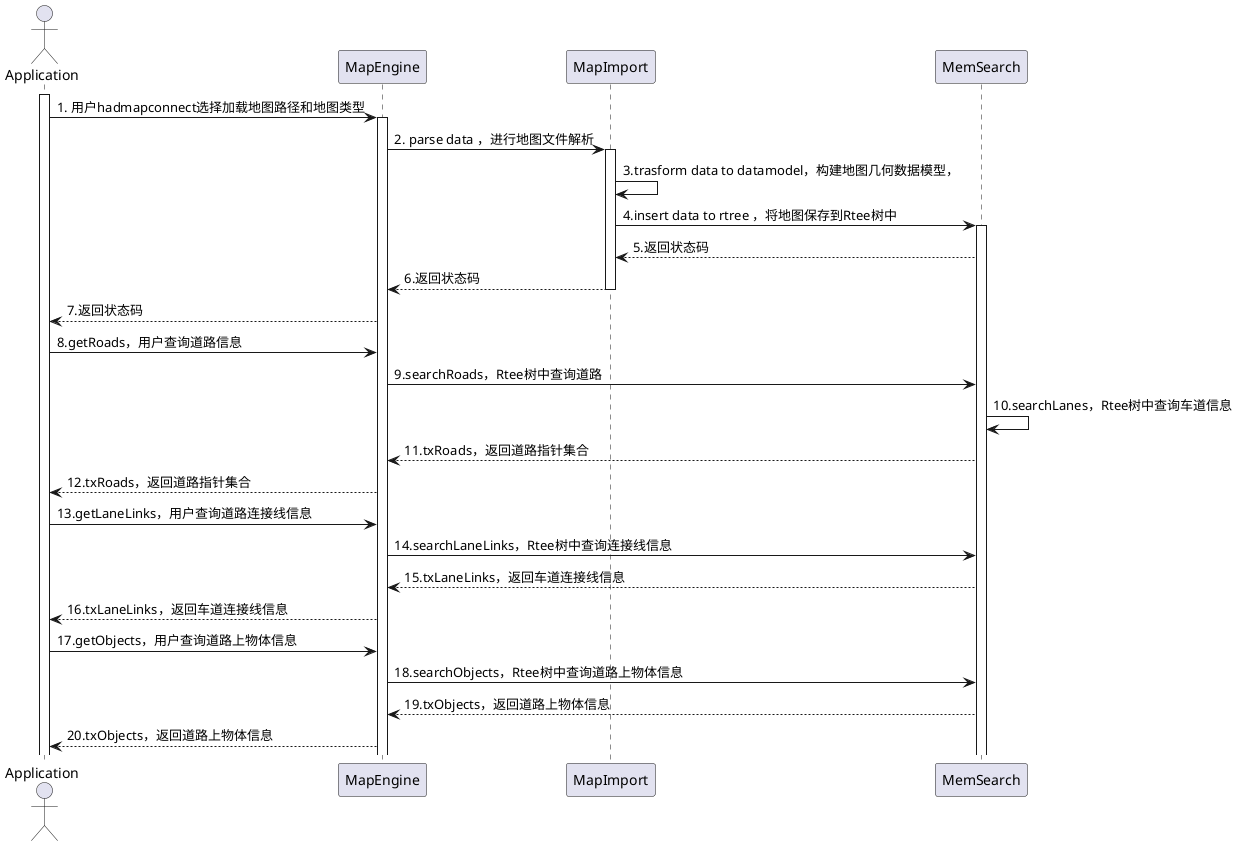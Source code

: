 @startuml
    actor Application
    activate Application 
    participant MapEngine
    participant MapImport
    participant MemSearch 
    Application -> MapEngine : 1. 用户hadmapconnect选择加载地图路径和地图类型
    activate MapEngine
    MapEngine -> MapImport:2. parse data ，进行地图文件解析
    activate MapImport
    MapImport -> MapImport : 3.trasform data to datamodel，构建地图几何数据模型， 
    MapImport -> MemSearch : 4.insert data to rtree ，将地图保存到Rtee树中
    activate MemSearch
    MemSearch --> MapImport : 5.返回状态码
    MapImport --> MapEngine : 6.返回状态码
    deactivate MapImport
    MapEngine --> Application : 7.返回状态码
    Application -> MapEngine : 8.getRoads，用户查询道路信息
    MapEngine -> MemSearch: 9.searchRoads，Rtee树中查询道路
    MemSearch -> MemSearch: 10.searchLanes，Rtee树中查询车道信息
    MemSearch --> MapEngine: 11.txRoads，返回道路指针集合
    MapEngine --> Application: 12.txRoads，返回道路指针集合
    Application -> MapEngine : 13.getLaneLinks，用户查询道路连接线信息
    MapEngine -> MemSearch: 14.searchLaneLinks，Rtee树中查询连接线信息
    MemSearch --> MapEngine:15.txLaneLinks，返回车道连接线信息
    MapEngine --> Application: 16.txLaneLinks，返回车道连接线信息
    Application -> MapEngine : 17.getObjects，用户查询道路上物体信息
    MapEngine -> MemSearch: 18.searchObjects，Rtee树中查询道路上物体信息
    MemSearch --> MapEngine: 19.txObjects，返回道路上物体信息
    MapEngine --> Application: 20.txObjects，返回道路上物体信息
@enduml